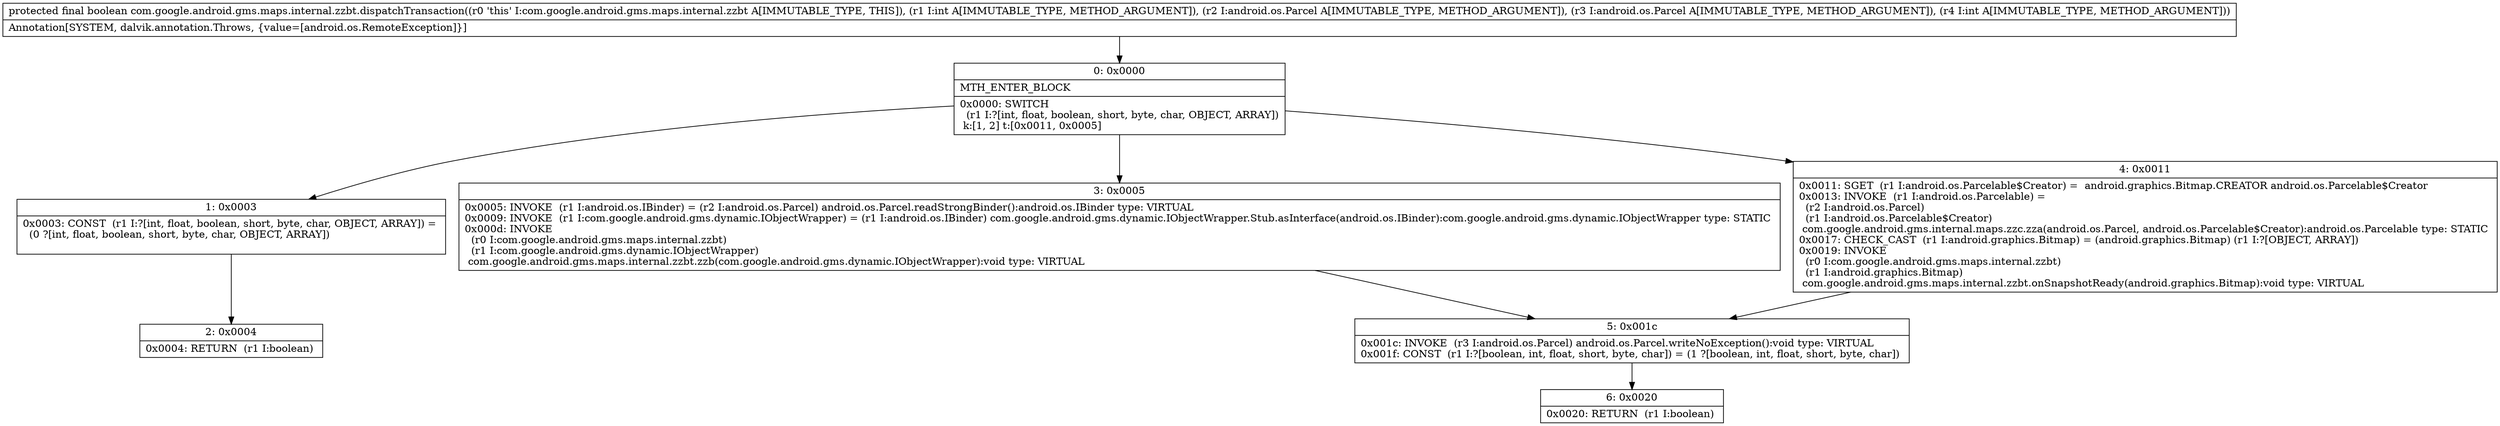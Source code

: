 digraph "CFG forcom.google.android.gms.maps.internal.zzbt.dispatchTransaction(ILandroid\/os\/Parcel;Landroid\/os\/Parcel;I)Z" {
Node_0 [shape=record,label="{0\:\ 0x0000|MTH_ENTER_BLOCK\l|0x0000: SWITCH  \l  (r1 I:?[int, float, boolean, short, byte, char, OBJECT, ARRAY])\l k:[1, 2] t:[0x0011, 0x0005] \l}"];
Node_1 [shape=record,label="{1\:\ 0x0003|0x0003: CONST  (r1 I:?[int, float, boolean, short, byte, char, OBJECT, ARRAY]) = \l  (0 ?[int, float, boolean, short, byte, char, OBJECT, ARRAY])\l \l}"];
Node_2 [shape=record,label="{2\:\ 0x0004|0x0004: RETURN  (r1 I:boolean) \l}"];
Node_3 [shape=record,label="{3\:\ 0x0005|0x0005: INVOKE  (r1 I:android.os.IBinder) = (r2 I:android.os.Parcel) android.os.Parcel.readStrongBinder():android.os.IBinder type: VIRTUAL \l0x0009: INVOKE  (r1 I:com.google.android.gms.dynamic.IObjectWrapper) = (r1 I:android.os.IBinder) com.google.android.gms.dynamic.IObjectWrapper.Stub.asInterface(android.os.IBinder):com.google.android.gms.dynamic.IObjectWrapper type: STATIC \l0x000d: INVOKE  \l  (r0 I:com.google.android.gms.maps.internal.zzbt)\l  (r1 I:com.google.android.gms.dynamic.IObjectWrapper)\l com.google.android.gms.maps.internal.zzbt.zzb(com.google.android.gms.dynamic.IObjectWrapper):void type: VIRTUAL \l}"];
Node_4 [shape=record,label="{4\:\ 0x0011|0x0011: SGET  (r1 I:android.os.Parcelable$Creator) =  android.graphics.Bitmap.CREATOR android.os.Parcelable$Creator \l0x0013: INVOKE  (r1 I:android.os.Parcelable) = \l  (r2 I:android.os.Parcel)\l  (r1 I:android.os.Parcelable$Creator)\l com.google.android.gms.internal.maps.zzc.zza(android.os.Parcel, android.os.Parcelable$Creator):android.os.Parcelable type: STATIC \l0x0017: CHECK_CAST  (r1 I:android.graphics.Bitmap) = (android.graphics.Bitmap) (r1 I:?[OBJECT, ARRAY]) \l0x0019: INVOKE  \l  (r0 I:com.google.android.gms.maps.internal.zzbt)\l  (r1 I:android.graphics.Bitmap)\l com.google.android.gms.maps.internal.zzbt.onSnapshotReady(android.graphics.Bitmap):void type: VIRTUAL \l}"];
Node_5 [shape=record,label="{5\:\ 0x001c|0x001c: INVOKE  (r3 I:android.os.Parcel) android.os.Parcel.writeNoException():void type: VIRTUAL \l0x001f: CONST  (r1 I:?[boolean, int, float, short, byte, char]) = (1 ?[boolean, int, float, short, byte, char]) \l}"];
Node_6 [shape=record,label="{6\:\ 0x0020|0x0020: RETURN  (r1 I:boolean) \l}"];
MethodNode[shape=record,label="{protected final boolean com.google.android.gms.maps.internal.zzbt.dispatchTransaction((r0 'this' I:com.google.android.gms.maps.internal.zzbt A[IMMUTABLE_TYPE, THIS]), (r1 I:int A[IMMUTABLE_TYPE, METHOD_ARGUMENT]), (r2 I:android.os.Parcel A[IMMUTABLE_TYPE, METHOD_ARGUMENT]), (r3 I:android.os.Parcel A[IMMUTABLE_TYPE, METHOD_ARGUMENT]), (r4 I:int A[IMMUTABLE_TYPE, METHOD_ARGUMENT]))  | Annotation[SYSTEM, dalvik.annotation.Throws, \{value=[android.os.RemoteException]\}]\l}"];
MethodNode -> Node_0;
Node_0 -> Node_1;
Node_0 -> Node_3;
Node_0 -> Node_4;
Node_1 -> Node_2;
Node_3 -> Node_5;
Node_4 -> Node_5;
Node_5 -> Node_6;
}

